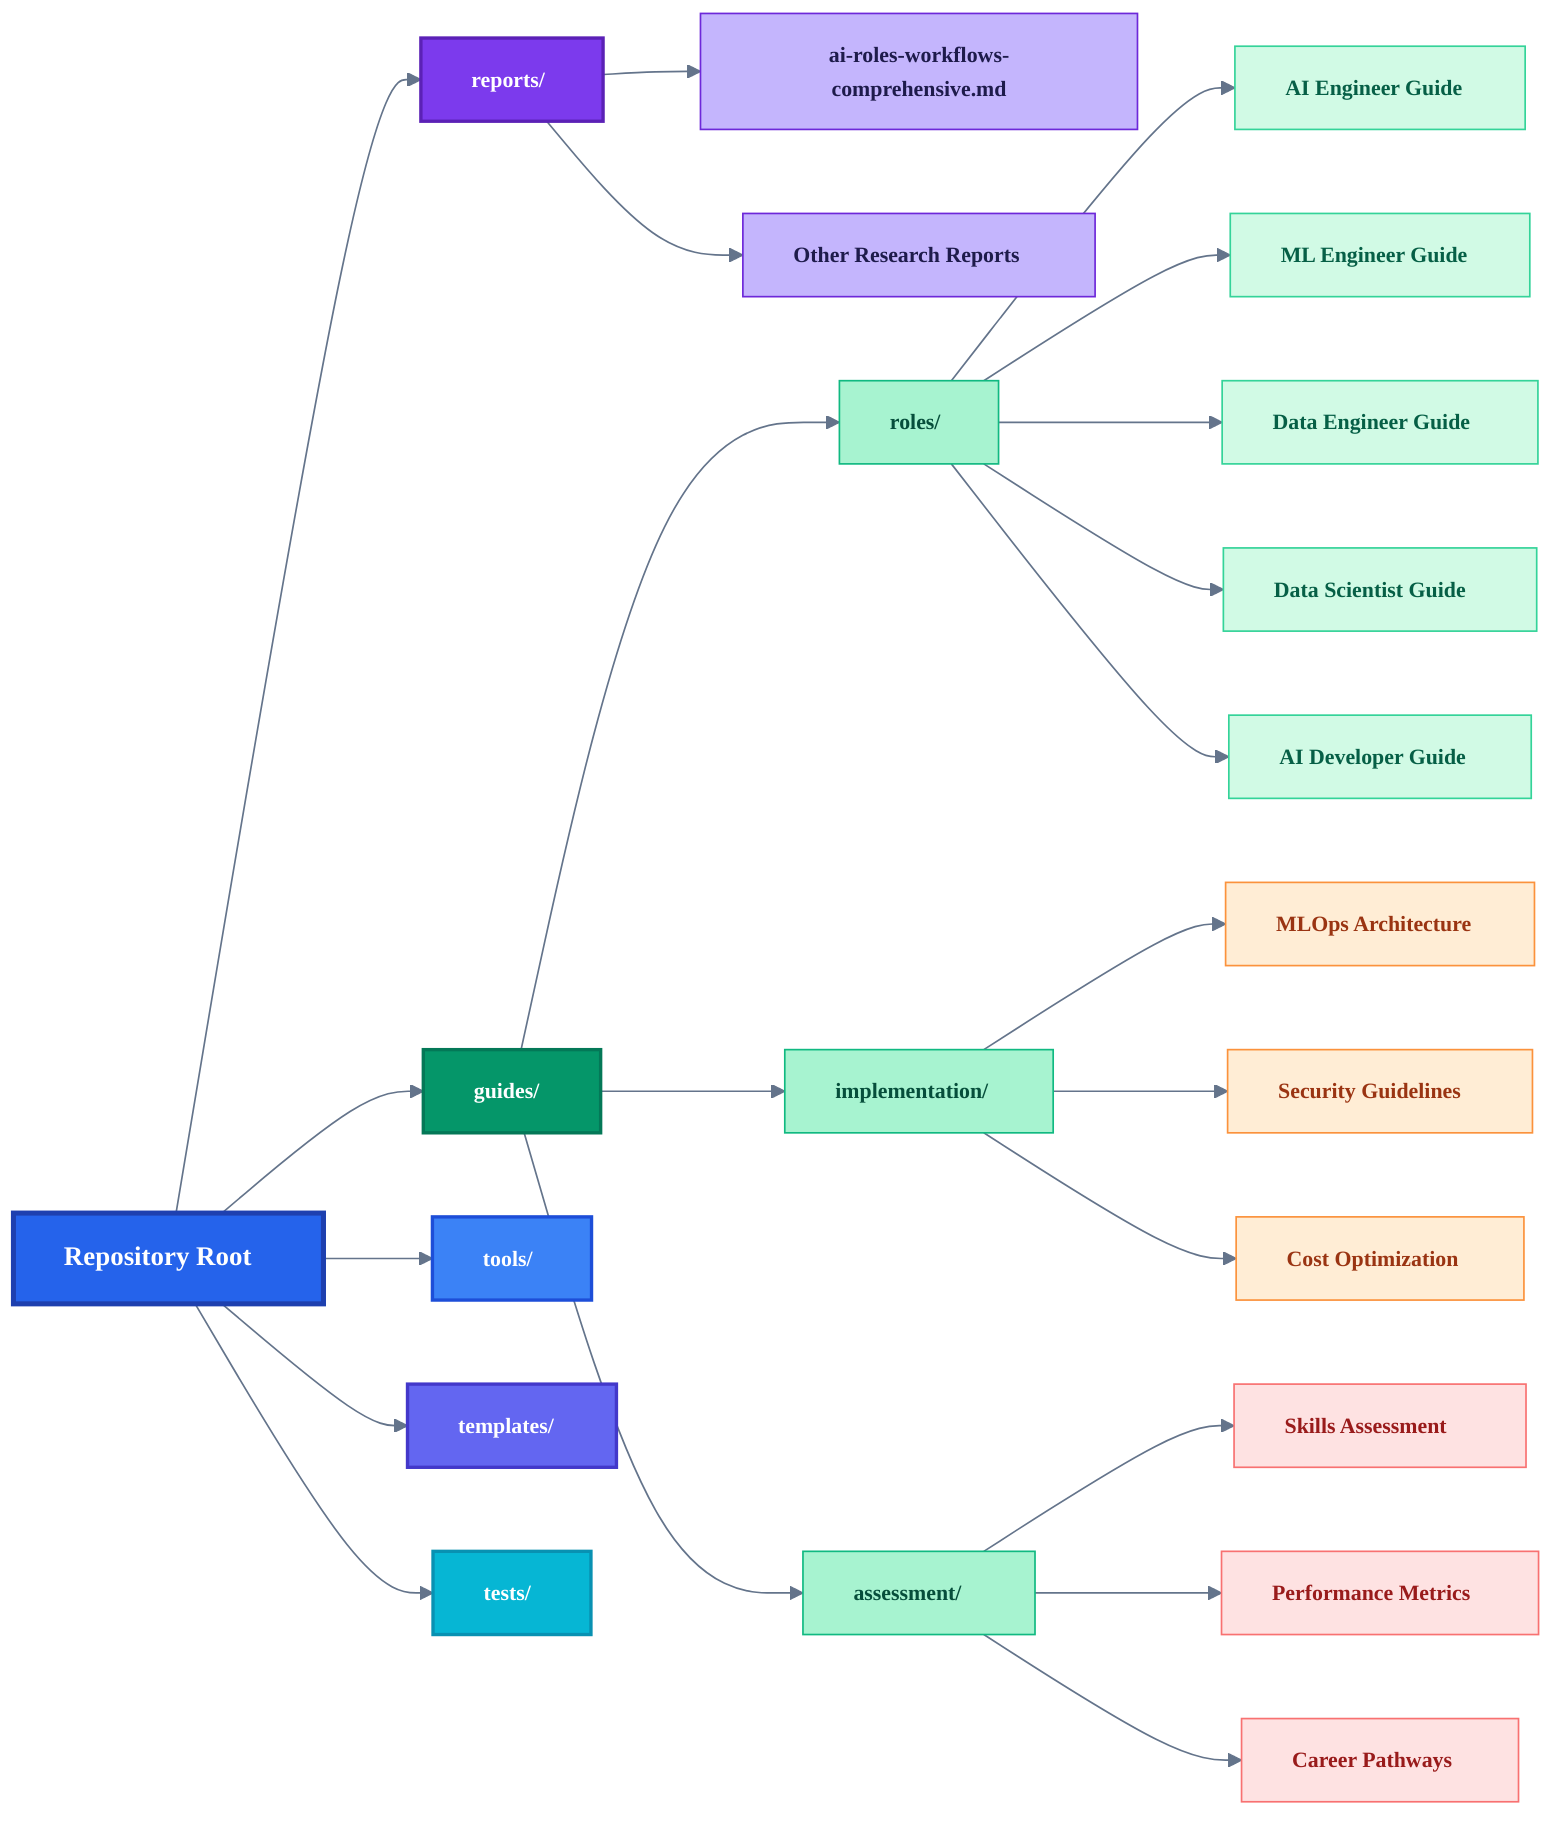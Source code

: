 %%{init: {'theme': 'base', 'themeVariables': { 'fontSize': '13px', 'fontFamily': 'Segoe UI, Arial, sans-serif', 'primaryColor': '#2563eb', 'primaryTextColor': '#ffffff', 'primaryBorderColor': '#1e40af', 'lineColor': '#64748b', 'secondaryColor': '#7c3aed', 'tertiaryColor': '#059669'}}}%%
graph LR
    A["Repository Root"] --> B["reports/"]
    A --> C["guides/"]
    A --> D["tools/"]
    A --> E["templates/"]
    A --> F["tests/"]
    
    B --> B1["ai-roles-workflows-comprehensive.md"]
    B --> B2["Other Research Reports"]
    
    C --> C1["roles/"]
    C --> C2["implementation/"]
    C --> C3["assessment/"]
    
    C1 --> C1A["AI Engineer Guide"]
    C1 --> C1B["ML Engineer Guide"]
    C1 --> C1C["Data Engineer Guide"]
    C1 --> C1D["Data Scientist Guide"]
    C1 --> C1E["AI Developer Guide"]
    
    C2 --> C2A["MLOps Architecture"]
    C2 --> C2B["Security Guidelines"]
    C2 --> C2C["Cost Optimization"]
    
    C3 --> C3A["Skills Assessment"]
    C3 --> C3B["Performance Metrics"]
    C3 --> C3C["Career Pathways"]
    
    %% Main repository styling
    style A fill:#2563eb,stroke:#1e40af,stroke-width:3px,color:#ffffff,font-weight:bold,font-size:16px
    
    %% Reports - Purple theme
    style B fill:#7c3aed,stroke:#5b21b6,stroke-width:2px,color:#ffffff,font-weight:bold
    style B1 fill:#c4b5fd,stroke:#6d28d9,stroke-width:1px,color:#1e1b4b,font-weight:bold
    style B2 fill:#c4b5fd,stroke:#6d28d9,stroke-width:1px,color:#1e1b4b,font-weight:bold
    
    %% Guides - Green theme
    style C fill:#059669,stroke:#047857,stroke-width:2px,color:#ffffff,font-weight:bold
    style C1 fill:#a7f3d0,stroke:#10b981,stroke-width:1px,color:#064e3b,font-weight:bold
    style C2 fill:#a7f3d0,stroke:#10b981,stroke-width:1px,color:#064e3b,font-weight:bold
    style C3 fill:#a7f3d0,stroke:#10b981,stroke-width:1px,color:#064e3b,font-weight:bold
    
    %% Role guides - Light green
    style C1A fill:#d1fae5,stroke:#34d399,stroke-width:1px,color:#065f46,font-weight:bold
    style C1B fill:#d1fae5,stroke:#34d399,stroke-width:1px,color:#065f46,font-weight:bold
    style C1C fill:#d1fae5,stroke:#34d399,stroke-width:1px,color:#065f46,font-weight:bold
    style C1D fill:#d1fae5,stroke:#34d399,stroke-width:1px,color:#065f46,font-weight:bold
    style C1E fill:#d1fae5,stroke:#34d399,stroke-width:1px,color:#065f46,font-weight:bold
    
    %% Implementation guides - Light orange
    style C2A fill:#ffedd5,stroke:#fb923c,stroke-width:1px,color:#9a3412,font-weight:bold
    style C2B fill:#ffedd5,stroke:#fb923c,stroke-width:1px,color:#9a3412,font-weight:bold
    style C2C fill:#ffedd5,stroke:#fb923c,stroke-width:1px,color:#9a3412,font-weight:bold
    
    %% Assessment guides - Light red
    style C3A fill:#fee2e2,stroke:#f87171,stroke-width:1px,color:#991b1b,font-weight:bold
    style C3B fill:#fee2e2,stroke:#f87171,stroke-width:1px,color:#991b1b,font-weight:bold
    style C3C fill:#fee2e2,stroke:#f87171,stroke-width:1px,color:#991b1b,font-weight:bold
    
    %% Tools - Blue theme
    style D fill:#3b82f6,stroke:#1d4ed8,stroke-width:2px,color:#ffffff,font-weight:bold
    
    %% Templates - Indigo theme
    style E fill:#6366f1,stroke:#4338ca,stroke-width:2px,color:#ffffff,font-weight:bold
    
    %% Tests - Cyan theme
    style F fill:#06b6d4,stroke:#0891b2,stroke-width:2px,color:#ffffff,font-weight:bold
